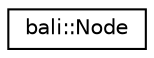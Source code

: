 digraph "Graphical Class Hierarchy"
{
  edge [fontname="Helvetica",fontsize="10",labelfontname="Helvetica",labelfontsize="10"];
  node [fontname="Helvetica",fontsize="10",shape=record];
  rankdir="LR";
  Node1 [label="bali::Node",height=0.2,width=0.4,color="black", fillcolor="white", style="filled",URL="$classbali_1_1_node.html"];
}
